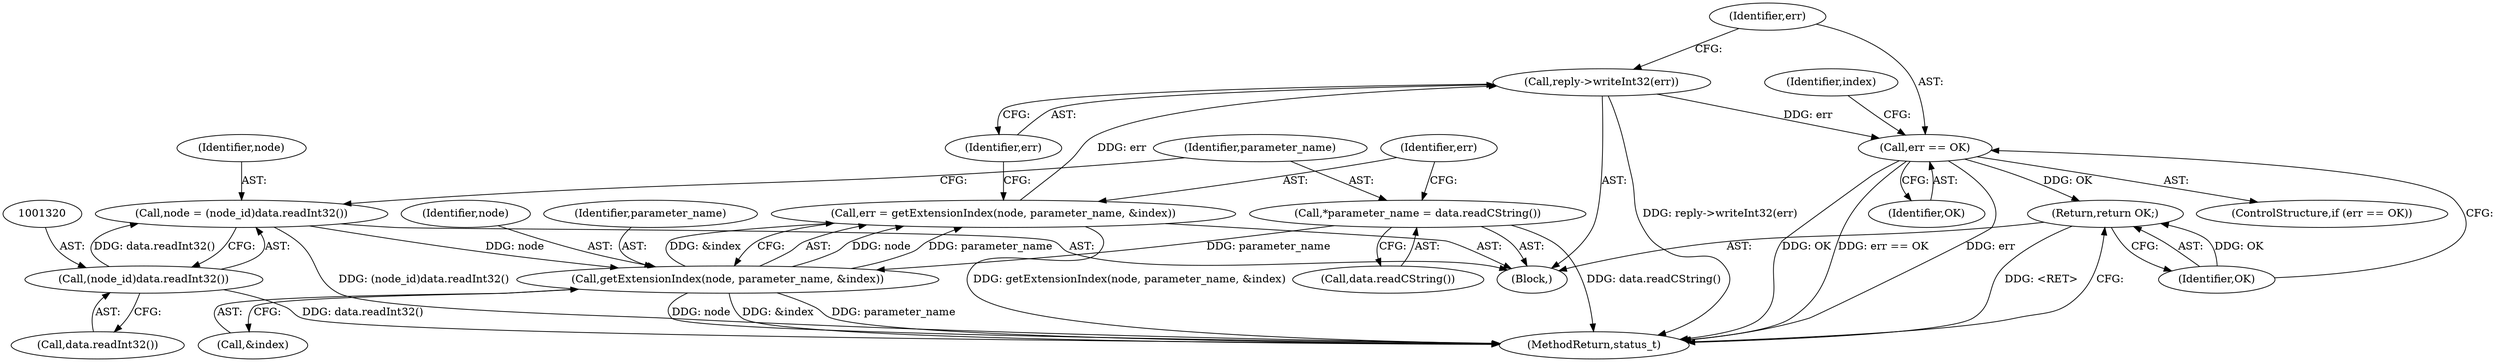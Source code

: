 digraph "0_Android_0bb5ced60304da7f61478ffd359e7ba65d72f181@API" {
"1001335" [label="(Call,reply->writeInt32(err))"];
"1001328" [label="(Call,err = getExtensionIndex(node, parameter_name, &index))"];
"1001330" [label="(Call,getExtensionIndex(node, parameter_name, &index))"];
"1001317" [label="(Call,node = (node_id)data.readInt32())"];
"1001319" [label="(Call,(node_id)data.readInt32())"];
"1001323" [label="(Call,*parameter_name = data.readCString())"];
"1001338" [label="(Call,err == OK)"];
"1001344" [label="(Return,return OK;)"];
"1001344" [label="(Return,return OK;)"];
"1001340" [label="(Identifier,OK)"];
"1001331" [label="(Identifier,node)"];
"1001332" [label="(Identifier,parameter_name)"];
"1001329" [label="(Identifier,err)"];
"1001311" [label="(Block,)"];
"1001325" [label="(Call,data.readCString())"];
"1001336" [label="(Identifier,err)"];
"1001339" [label="(Identifier,err)"];
"1001324" [label="(Identifier,parameter_name)"];
"1001319" [label="(Call,(node_id)data.readInt32())"];
"1001335" [label="(Call,reply->writeInt32(err))"];
"1001328" [label="(Call,err = getExtensionIndex(node, parameter_name, &index))"];
"1001330" [label="(Call,getExtensionIndex(node, parameter_name, &index))"];
"1001318" [label="(Identifier,node)"];
"1001343" [label="(Identifier,index)"];
"1001345" [label="(Identifier,OK)"];
"1001333" [label="(Call,&index)"];
"1001323" [label="(Call,*parameter_name = data.readCString())"];
"1001321" [label="(Call,data.readInt32())"];
"1001337" [label="(ControlStructure,if (err == OK))"];
"1001338" [label="(Call,err == OK)"];
"1001317" [label="(Call,node = (node_id)data.readInt32())"];
"1001353" [label="(MethodReturn,status_t)"];
"1001335" -> "1001311"  [label="AST: "];
"1001335" -> "1001336"  [label="CFG: "];
"1001336" -> "1001335"  [label="AST: "];
"1001339" -> "1001335"  [label="CFG: "];
"1001335" -> "1001353"  [label="DDG: reply->writeInt32(err)"];
"1001328" -> "1001335"  [label="DDG: err"];
"1001335" -> "1001338"  [label="DDG: err"];
"1001328" -> "1001311"  [label="AST: "];
"1001328" -> "1001330"  [label="CFG: "];
"1001329" -> "1001328"  [label="AST: "];
"1001330" -> "1001328"  [label="AST: "];
"1001336" -> "1001328"  [label="CFG: "];
"1001328" -> "1001353"  [label="DDG: getExtensionIndex(node, parameter_name, &index)"];
"1001330" -> "1001328"  [label="DDG: node"];
"1001330" -> "1001328"  [label="DDG: parameter_name"];
"1001330" -> "1001328"  [label="DDG: &index"];
"1001330" -> "1001333"  [label="CFG: "];
"1001331" -> "1001330"  [label="AST: "];
"1001332" -> "1001330"  [label="AST: "];
"1001333" -> "1001330"  [label="AST: "];
"1001330" -> "1001353"  [label="DDG: &index"];
"1001330" -> "1001353"  [label="DDG: parameter_name"];
"1001330" -> "1001353"  [label="DDG: node"];
"1001317" -> "1001330"  [label="DDG: node"];
"1001323" -> "1001330"  [label="DDG: parameter_name"];
"1001317" -> "1001311"  [label="AST: "];
"1001317" -> "1001319"  [label="CFG: "];
"1001318" -> "1001317"  [label="AST: "];
"1001319" -> "1001317"  [label="AST: "];
"1001324" -> "1001317"  [label="CFG: "];
"1001317" -> "1001353"  [label="DDG: (node_id)data.readInt32()"];
"1001319" -> "1001317"  [label="DDG: data.readInt32()"];
"1001319" -> "1001321"  [label="CFG: "];
"1001320" -> "1001319"  [label="AST: "];
"1001321" -> "1001319"  [label="AST: "];
"1001319" -> "1001353"  [label="DDG: data.readInt32()"];
"1001323" -> "1001311"  [label="AST: "];
"1001323" -> "1001325"  [label="CFG: "];
"1001324" -> "1001323"  [label="AST: "];
"1001325" -> "1001323"  [label="AST: "];
"1001329" -> "1001323"  [label="CFG: "];
"1001323" -> "1001353"  [label="DDG: data.readCString()"];
"1001338" -> "1001337"  [label="AST: "];
"1001338" -> "1001340"  [label="CFG: "];
"1001339" -> "1001338"  [label="AST: "];
"1001340" -> "1001338"  [label="AST: "];
"1001343" -> "1001338"  [label="CFG: "];
"1001345" -> "1001338"  [label="CFG: "];
"1001338" -> "1001353"  [label="DDG: err == OK"];
"1001338" -> "1001353"  [label="DDG: err"];
"1001338" -> "1001353"  [label="DDG: OK"];
"1001338" -> "1001344"  [label="DDG: OK"];
"1001344" -> "1001311"  [label="AST: "];
"1001344" -> "1001345"  [label="CFG: "];
"1001345" -> "1001344"  [label="AST: "];
"1001353" -> "1001344"  [label="CFG: "];
"1001344" -> "1001353"  [label="DDG: <RET>"];
"1001345" -> "1001344"  [label="DDG: OK"];
}
